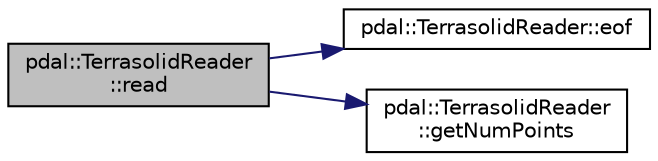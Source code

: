 digraph "pdal::TerrasolidReader::read"
{
  edge [fontname="Helvetica",fontsize="10",labelfontname="Helvetica",labelfontsize="10"];
  node [fontname="Helvetica",fontsize="10",shape=record];
  rankdir="LR";
  Node1 [label="pdal::TerrasolidReader\l::read",height=0.2,width=0.4,color="black", fillcolor="grey75", style="filled", fontcolor="black"];
  Node1 -> Node2 [color="midnightblue",fontsize="10",style="solid",fontname="Helvetica"];
  Node2 [label="pdal::TerrasolidReader::eof",height=0.2,width=0.4,color="black", fillcolor="white", style="filled",URL="$classpdal_1_1TerrasolidReader.html#a76640bac06a11e2fbb1e3c0a10d7a087"];
  Node1 -> Node3 [color="midnightblue",fontsize="10",style="solid",fontname="Helvetica"];
  Node3 [label="pdal::TerrasolidReader\l::getNumPoints",height=0.2,width=0.4,color="black", fillcolor="white", style="filled",URL="$classpdal_1_1TerrasolidReader.html#ac8cd4f88f7bf242695463cbf976c35fb"];
}
